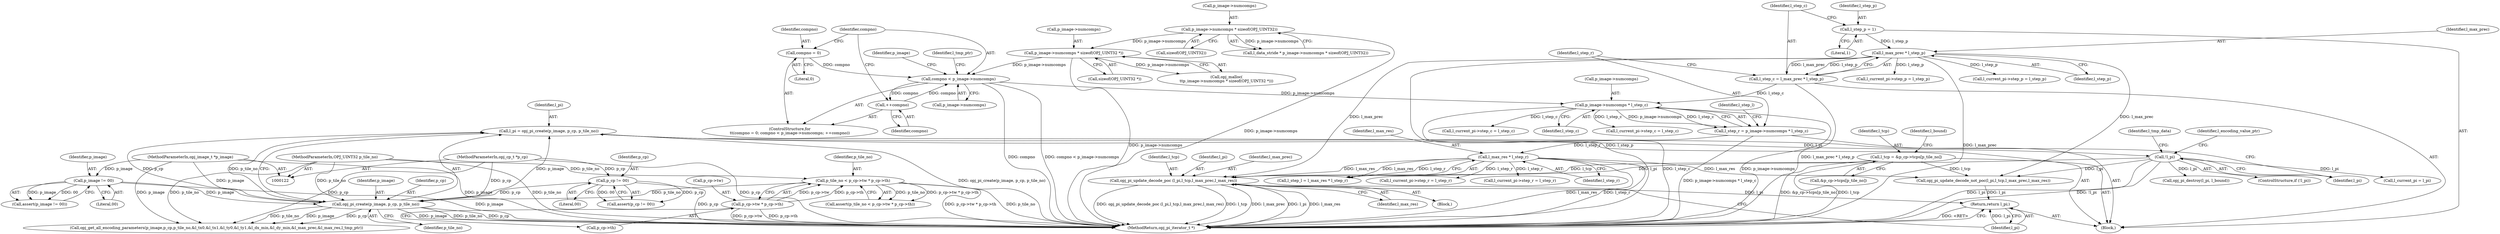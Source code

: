 digraph "0_openjpeg_c16bc057ba3f125051c9966cf1f5b68a05681de4@API" {
"1000682" [label="(Call,opj_pi_update_decode_poc (l_pi,l_tcp,l_max_prec,l_max_res))"];
"1000257" [label="(Call,!l_pi)"];
"1000250" [label="(Call,l_pi = opj_pi_create(p_image, p_cp, p_tile_no))"];
"1000252" [label="(Call,opj_pi_create(p_image, p_cp, p_tile_no))"];
"1000179" [label="(Call,p_image != 00)"];
"1000123" [label="(MethodParameterIn,opj_image_t *p_image)"];
"1000175" [label="(Call,p_cp != 00)"];
"1000124" [label="(MethodParameterIn,opj_cp_t *p_cp)"];
"1000183" [label="(Call,p_tile_no < p_cp->tw * p_cp->th)"];
"1000125" [label="(MethodParameterIn,OPJ_UINT32 p_tile_no)"];
"1000185" [label="(Call,p_cp->tw * p_cp->th)"];
"1000192" [label="(Call,l_tcp = &p_cp->tcps[p_tile_no])"];
"1000315" [label="(Call,l_max_prec * l_step_p)"];
"1000310" [label="(Call,l_step_p = 1)"];
"1000327" [label="(Call,l_max_res * l_step_r)"];
"1000318" [label="(Call,l_step_r = p_image->numcomps * l_step_c)"];
"1000320" [label="(Call,p_image->numcomps * l_step_c)"];
"1000273" [label="(Call,compno < p_image->numcomps)"];
"1000270" [label="(Call,compno = 0)"];
"1000278" [label="(Call,++compno)"];
"1000236" [label="(Call,p_image->numcomps * sizeof(OPJ_UINT32 *))"];
"1000219" [label="(Call,p_image->numcomps * sizeof(OPJ_UINT32))"];
"1000313" [label="(Call,l_step_c = l_max_prec * l_step_p)"];
"1000694" [label="(Return,return l_pi;)"];
"1000219" [label="(Call,p_image->numcomps * sizeof(OPJ_UINT32))"];
"1000694" [label="(Return,return l_pi;)"];
"1000253" [label="(Identifier,p_image)"];
"1000251" [label="(Identifier,l_pi)"];
"1000325" [label="(Call,l_step_l = l_max_res * l_step_r)"];
"1000556" [label="(Call,l_current_pi->step_c = l_step_c)"];
"1000201" [label="(Identifier,l_bound)"];
"1000324" [label="(Identifier,l_step_c)"];
"1000404" [label="(Call,l_current_pi->step_c = l_step_c)"];
"1000289" [label="(Call,opj_get_all_encoding_parameters(p_image,p_cp,p_tile_no,&l_tx0,&l_tx1,&l_ty0,&l_ty1,&l_dx_min,&l_dy_min,&l_max_prec,&l_max_res,l_tmp_ptr))"];
"1000270" [label="(Call,compno = 0)"];
"1000126" [label="(Block,)"];
"1000174" [label="(Call,assert(p_cp != 00))"];
"1000315" [label="(Call,l_max_prec * l_step_p)"];
"1000124" [label="(MethodParameterIn,opj_cp_t *p_cp)"];
"1000272" [label="(Literal,0)"];
"1000551" [label="(Call,l_current_pi->step_p = l_step_p)"];
"1000177" [label="(Literal,00)"];
"1000257" [label="(Call,!l_pi)"];
"1000250" [label="(Call,l_pi = opj_pi_create(p_image, p_cp, p_tile_no))"];
"1000179" [label="(Call,p_image != 00)"];
"1000290" [label="(Identifier,p_image)"];
"1000193" [label="(Identifier,l_tcp)"];
"1000269" [label="(ControlStructure,for\n\t\t(compno = 0; compno < p_image->numcomps; ++compno))"];
"1000311" [label="(Identifier,l_step_p)"];
"1000317" [label="(Identifier,l_step_p)"];
"1000696" [label="(MethodReturn,opj_pi_iterator_t *)"];
"1000681" [label="(Block,)"];
"1000235" [label="(Call,opj_malloc(\n\t\tp_image->numcomps * sizeof(OPJ_UINT32 *)))"];
"1000125" [label="(MethodParameterIn,OPJ_UINT32 p_tile_no)"];
"1000283" [label="(Identifier,l_tmp_ptr)"];
"1000312" [label="(Literal,1)"];
"1000689" [label="(Call,opj_pi_update_decode_not_poc(l_pi,l_tcp,l_max_prec,l_max_res))"];
"1000186" [label="(Call,p_cp->tw)"];
"1000176" [label="(Identifier,p_cp)"];
"1000123" [label="(MethodParameterIn,opj_image_t *p_image)"];
"1000184" [label="(Identifier,p_tile_no)"];
"1000318" [label="(Call,l_step_r = p_image->numcomps * l_step_c)"];
"1000275" [label="(Call,p_image->numcomps)"];
"1000686" [label="(Identifier,l_max_res)"];
"1000194" [label="(Call,&p_cp->tcps[p_tile_no])"];
"1000682" [label="(Call,opj_pi_update_decode_poc (l_pi,l_tcp,l_max_prec,l_max_res))"];
"1000314" [label="(Identifier,l_step_c)"];
"1000255" [label="(Identifier,p_tile_no)"];
"1000684" [label="(Identifier,l_tcp)"];
"1000267" [label="(Identifier,l_encoding_value_ptr)"];
"1000183" [label="(Call,p_tile_no < p_cp->tw * p_cp->th)"];
"1000274" [label="(Identifier,compno)"];
"1000217" [label="(Call,l_data_stride * p_image->numcomps * sizeof(OPJ_UINT32))"];
"1000271" [label="(Identifier,compno)"];
"1000310" [label="(Call,l_step_p = 1)"];
"1000254" [label="(Identifier,p_cp)"];
"1000683" [label="(Identifier,l_pi)"];
"1000320" [label="(Call,p_image->numcomps * l_step_c)"];
"1000328" [label="(Identifier,l_max_res)"];
"1000273" [label="(Call,compno < p_image->numcomps)"];
"1000326" [label="(Identifier,l_step_l)"];
"1000189" [label="(Call,p_cp->th)"];
"1000313" [label="(Call,l_step_c = l_max_prec * l_step_p)"];
"1000240" [label="(Call,sizeof(OPJ_UINT32 *))"];
"1000237" [label="(Call,p_image->numcomps)"];
"1000252" [label="(Call,opj_pi_create(p_image, p_cp, p_tile_no))"];
"1000327" [label="(Call,l_max_res * l_step_r)"];
"1000319" [label="(Identifier,l_step_r)"];
"1000561" [label="(Call,l_current_pi->step_r = l_step_r)"];
"1000409" [label="(Call,l_current_pi->step_r = l_step_r)"];
"1000316" [label="(Identifier,l_max_prec)"];
"1000685" [label="(Identifier,l_max_prec)"];
"1000175" [label="(Call,p_cp != 00)"];
"1000321" [label="(Call,p_image->numcomps)"];
"1000359" [label="(Call,opj_pi_destroy(l_pi, l_bound))"];
"1000695" [label="(Identifier,l_pi)"];
"1000258" [label="(Identifier,l_pi)"];
"1000180" [label="(Identifier,p_image)"];
"1000256" [label="(ControlStructure,if (!l_pi))"];
"1000399" [label="(Call,l_current_pi->step_p = l_step_p)"];
"1000220" [label="(Call,p_image->numcomps)"];
"1000185" [label="(Call,p_cp->tw * p_cp->th)"];
"1000236" [label="(Call,p_image->numcomps * sizeof(OPJ_UINT32 *))"];
"1000181" [label="(Literal,00)"];
"1000192" [label="(Call,l_tcp = &p_cp->tcps[p_tile_no])"];
"1000223" [label="(Call,sizeof(OPJ_UINT32))"];
"1000329" [label="(Identifier,l_step_r)"];
"1000330" [label="(Call,l_current_pi = l_pi)"];
"1000178" [label="(Call,assert(p_image != 00))"];
"1000278" [label="(Call,++compno)"];
"1000261" [label="(Identifier,l_tmp_data)"];
"1000182" [label="(Call,assert(p_tile_no < p_cp->tw * p_cp->th))"];
"1000279" [label="(Identifier,compno)"];
"1000682" -> "1000681"  [label="AST: "];
"1000682" -> "1000686"  [label="CFG: "];
"1000683" -> "1000682"  [label="AST: "];
"1000684" -> "1000682"  [label="AST: "];
"1000685" -> "1000682"  [label="AST: "];
"1000686" -> "1000682"  [label="AST: "];
"1000695" -> "1000682"  [label="CFG: "];
"1000682" -> "1000696"  [label="DDG: opj_pi_update_decode_poc (l_pi,l_tcp,l_max_prec,l_max_res)"];
"1000682" -> "1000696"  [label="DDG: l_tcp"];
"1000682" -> "1000696"  [label="DDG: l_max_prec"];
"1000682" -> "1000696"  [label="DDG: l_pi"];
"1000682" -> "1000696"  [label="DDG: l_max_res"];
"1000257" -> "1000682"  [label="DDG: l_pi"];
"1000192" -> "1000682"  [label="DDG: l_tcp"];
"1000315" -> "1000682"  [label="DDG: l_max_prec"];
"1000327" -> "1000682"  [label="DDG: l_max_res"];
"1000682" -> "1000694"  [label="DDG: l_pi"];
"1000257" -> "1000256"  [label="AST: "];
"1000257" -> "1000258"  [label="CFG: "];
"1000258" -> "1000257"  [label="AST: "];
"1000261" -> "1000257"  [label="CFG: "];
"1000267" -> "1000257"  [label="CFG: "];
"1000257" -> "1000696"  [label="DDG: l_pi"];
"1000257" -> "1000696"  [label="DDG: !l_pi"];
"1000250" -> "1000257"  [label="DDG: l_pi"];
"1000257" -> "1000330"  [label="DDG: l_pi"];
"1000257" -> "1000359"  [label="DDG: l_pi"];
"1000257" -> "1000689"  [label="DDG: l_pi"];
"1000250" -> "1000126"  [label="AST: "];
"1000250" -> "1000252"  [label="CFG: "];
"1000251" -> "1000250"  [label="AST: "];
"1000252" -> "1000250"  [label="AST: "];
"1000258" -> "1000250"  [label="CFG: "];
"1000250" -> "1000696"  [label="DDG: opj_pi_create(p_image, p_cp, p_tile_no)"];
"1000252" -> "1000250"  [label="DDG: p_image"];
"1000252" -> "1000250"  [label="DDG: p_cp"];
"1000252" -> "1000250"  [label="DDG: p_tile_no"];
"1000252" -> "1000255"  [label="CFG: "];
"1000253" -> "1000252"  [label="AST: "];
"1000254" -> "1000252"  [label="AST: "];
"1000255" -> "1000252"  [label="AST: "];
"1000252" -> "1000696"  [label="DDG: p_image"];
"1000252" -> "1000696"  [label="DDG: p_tile_no"];
"1000252" -> "1000696"  [label="DDG: p_cp"];
"1000179" -> "1000252"  [label="DDG: p_image"];
"1000123" -> "1000252"  [label="DDG: p_image"];
"1000175" -> "1000252"  [label="DDG: p_cp"];
"1000124" -> "1000252"  [label="DDG: p_cp"];
"1000183" -> "1000252"  [label="DDG: p_tile_no"];
"1000125" -> "1000252"  [label="DDG: p_tile_no"];
"1000252" -> "1000289"  [label="DDG: p_image"];
"1000252" -> "1000289"  [label="DDG: p_cp"];
"1000252" -> "1000289"  [label="DDG: p_tile_no"];
"1000179" -> "1000178"  [label="AST: "];
"1000179" -> "1000181"  [label="CFG: "];
"1000180" -> "1000179"  [label="AST: "];
"1000181" -> "1000179"  [label="AST: "];
"1000178" -> "1000179"  [label="CFG: "];
"1000179" -> "1000696"  [label="DDG: p_image"];
"1000179" -> "1000178"  [label="DDG: p_image"];
"1000179" -> "1000178"  [label="DDG: 00"];
"1000123" -> "1000179"  [label="DDG: p_image"];
"1000123" -> "1000122"  [label="AST: "];
"1000123" -> "1000696"  [label="DDG: p_image"];
"1000123" -> "1000289"  [label="DDG: p_image"];
"1000175" -> "1000174"  [label="AST: "];
"1000175" -> "1000177"  [label="CFG: "];
"1000176" -> "1000175"  [label="AST: "];
"1000177" -> "1000175"  [label="AST: "];
"1000174" -> "1000175"  [label="CFG: "];
"1000175" -> "1000696"  [label="DDG: p_cp"];
"1000175" -> "1000174"  [label="DDG: p_cp"];
"1000175" -> "1000174"  [label="DDG: 00"];
"1000124" -> "1000175"  [label="DDG: p_cp"];
"1000124" -> "1000122"  [label="AST: "];
"1000124" -> "1000696"  [label="DDG: p_cp"];
"1000124" -> "1000289"  [label="DDG: p_cp"];
"1000183" -> "1000182"  [label="AST: "];
"1000183" -> "1000185"  [label="CFG: "];
"1000184" -> "1000183"  [label="AST: "];
"1000185" -> "1000183"  [label="AST: "];
"1000182" -> "1000183"  [label="CFG: "];
"1000183" -> "1000696"  [label="DDG: p_cp->tw * p_cp->th"];
"1000183" -> "1000696"  [label="DDG: p_tile_no"];
"1000183" -> "1000182"  [label="DDG: p_tile_no"];
"1000183" -> "1000182"  [label="DDG: p_cp->tw * p_cp->th"];
"1000125" -> "1000183"  [label="DDG: p_tile_no"];
"1000185" -> "1000183"  [label="DDG: p_cp->tw"];
"1000185" -> "1000183"  [label="DDG: p_cp->th"];
"1000125" -> "1000122"  [label="AST: "];
"1000125" -> "1000696"  [label="DDG: p_tile_no"];
"1000125" -> "1000289"  [label="DDG: p_tile_no"];
"1000185" -> "1000189"  [label="CFG: "];
"1000186" -> "1000185"  [label="AST: "];
"1000189" -> "1000185"  [label="AST: "];
"1000185" -> "1000696"  [label="DDG: p_cp->tw"];
"1000185" -> "1000696"  [label="DDG: p_cp->th"];
"1000192" -> "1000126"  [label="AST: "];
"1000192" -> "1000194"  [label="CFG: "];
"1000193" -> "1000192"  [label="AST: "];
"1000194" -> "1000192"  [label="AST: "];
"1000201" -> "1000192"  [label="CFG: "];
"1000192" -> "1000696"  [label="DDG: &p_cp->tcps[p_tile_no]"];
"1000192" -> "1000696"  [label="DDG: l_tcp"];
"1000192" -> "1000689"  [label="DDG: l_tcp"];
"1000315" -> "1000313"  [label="AST: "];
"1000315" -> "1000317"  [label="CFG: "];
"1000316" -> "1000315"  [label="AST: "];
"1000317" -> "1000315"  [label="AST: "];
"1000313" -> "1000315"  [label="CFG: "];
"1000315" -> "1000696"  [label="DDG: l_max_prec"];
"1000315" -> "1000696"  [label="DDG: l_step_p"];
"1000315" -> "1000313"  [label="DDG: l_max_prec"];
"1000315" -> "1000313"  [label="DDG: l_step_p"];
"1000310" -> "1000315"  [label="DDG: l_step_p"];
"1000315" -> "1000399"  [label="DDG: l_step_p"];
"1000315" -> "1000551"  [label="DDG: l_step_p"];
"1000315" -> "1000689"  [label="DDG: l_max_prec"];
"1000310" -> "1000126"  [label="AST: "];
"1000310" -> "1000312"  [label="CFG: "];
"1000311" -> "1000310"  [label="AST: "];
"1000312" -> "1000310"  [label="AST: "];
"1000314" -> "1000310"  [label="CFG: "];
"1000327" -> "1000325"  [label="AST: "];
"1000327" -> "1000329"  [label="CFG: "];
"1000328" -> "1000327"  [label="AST: "];
"1000329" -> "1000327"  [label="AST: "];
"1000325" -> "1000327"  [label="CFG: "];
"1000327" -> "1000696"  [label="DDG: l_max_res"];
"1000327" -> "1000696"  [label="DDG: l_step_r"];
"1000327" -> "1000325"  [label="DDG: l_max_res"];
"1000327" -> "1000325"  [label="DDG: l_step_r"];
"1000318" -> "1000327"  [label="DDG: l_step_r"];
"1000327" -> "1000409"  [label="DDG: l_step_r"];
"1000327" -> "1000561"  [label="DDG: l_step_r"];
"1000327" -> "1000689"  [label="DDG: l_max_res"];
"1000318" -> "1000126"  [label="AST: "];
"1000318" -> "1000320"  [label="CFG: "];
"1000319" -> "1000318"  [label="AST: "];
"1000320" -> "1000318"  [label="AST: "];
"1000326" -> "1000318"  [label="CFG: "];
"1000318" -> "1000696"  [label="DDG: p_image->numcomps * l_step_c"];
"1000320" -> "1000318"  [label="DDG: p_image->numcomps"];
"1000320" -> "1000318"  [label="DDG: l_step_c"];
"1000320" -> "1000324"  [label="CFG: "];
"1000321" -> "1000320"  [label="AST: "];
"1000324" -> "1000320"  [label="AST: "];
"1000320" -> "1000696"  [label="DDG: l_step_c"];
"1000320" -> "1000696"  [label="DDG: p_image->numcomps"];
"1000273" -> "1000320"  [label="DDG: p_image->numcomps"];
"1000313" -> "1000320"  [label="DDG: l_step_c"];
"1000320" -> "1000404"  [label="DDG: l_step_c"];
"1000320" -> "1000556"  [label="DDG: l_step_c"];
"1000273" -> "1000269"  [label="AST: "];
"1000273" -> "1000275"  [label="CFG: "];
"1000274" -> "1000273"  [label="AST: "];
"1000275" -> "1000273"  [label="AST: "];
"1000283" -> "1000273"  [label="CFG: "];
"1000290" -> "1000273"  [label="CFG: "];
"1000273" -> "1000696"  [label="DDG: compno"];
"1000273" -> "1000696"  [label="DDG: compno < p_image->numcomps"];
"1000270" -> "1000273"  [label="DDG: compno"];
"1000278" -> "1000273"  [label="DDG: compno"];
"1000236" -> "1000273"  [label="DDG: p_image->numcomps"];
"1000273" -> "1000278"  [label="DDG: compno"];
"1000270" -> "1000269"  [label="AST: "];
"1000270" -> "1000272"  [label="CFG: "];
"1000271" -> "1000270"  [label="AST: "];
"1000272" -> "1000270"  [label="AST: "];
"1000274" -> "1000270"  [label="CFG: "];
"1000278" -> "1000269"  [label="AST: "];
"1000278" -> "1000279"  [label="CFG: "];
"1000279" -> "1000278"  [label="AST: "];
"1000274" -> "1000278"  [label="CFG: "];
"1000236" -> "1000235"  [label="AST: "];
"1000236" -> "1000240"  [label="CFG: "];
"1000237" -> "1000236"  [label="AST: "];
"1000240" -> "1000236"  [label="AST: "];
"1000235" -> "1000236"  [label="CFG: "];
"1000236" -> "1000696"  [label="DDG: p_image->numcomps"];
"1000236" -> "1000235"  [label="DDG: p_image->numcomps"];
"1000219" -> "1000236"  [label="DDG: p_image->numcomps"];
"1000219" -> "1000217"  [label="AST: "];
"1000219" -> "1000223"  [label="CFG: "];
"1000220" -> "1000219"  [label="AST: "];
"1000223" -> "1000219"  [label="AST: "];
"1000217" -> "1000219"  [label="CFG: "];
"1000219" -> "1000696"  [label="DDG: p_image->numcomps"];
"1000219" -> "1000217"  [label="DDG: p_image->numcomps"];
"1000313" -> "1000126"  [label="AST: "];
"1000314" -> "1000313"  [label="AST: "];
"1000319" -> "1000313"  [label="CFG: "];
"1000313" -> "1000696"  [label="DDG: l_max_prec * l_step_p"];
"1000694" -> "1000126"  [label="AST: "];
"1000694" -> "1000695"  [label="CFG: "];
"1000695" -> "1000694"  [label="AST: "];
"1000696" -> "1000694"  [label="CFG: "];
"1000694" -> "1000696"  [label="DDG: <RET>"];
"1000695" -> "1000694"  [label="DDG: l_pi"];
"1000689" -> "1000694"  [label="DDG: l_pi"];
}
